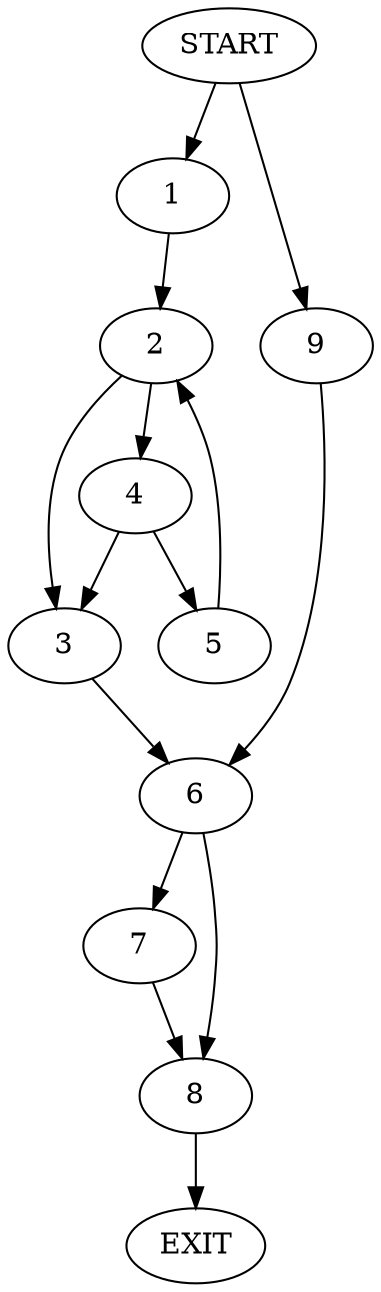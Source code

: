digraph {
0 [label="START"]
10 [label="EXIT"]
0 -> 1
1 -> 2
2 -> 3
2 -> 4
4 -> 3
4 -> 5
3 -> 6
5 -> 2
6 -> 7
6 -> 8
0 -> 9
9 -> 6
8 -> 10
7 -> 8
}
